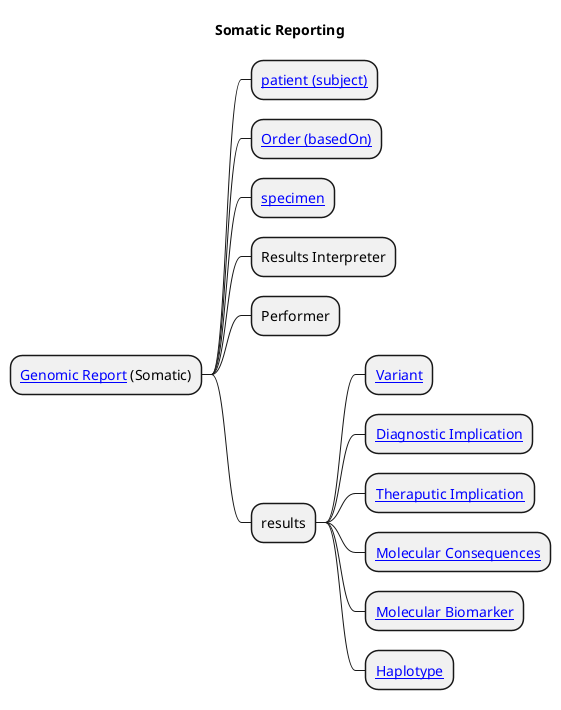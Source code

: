 @startmindmap

title "Somatic Reporting"

* [[https://hl7.org/fhir/uv/genomics-reporting/StructureDefinition-genomic-report.html Genomic Report]] (Somatic)
** [[StructureDefinition-Patient.html patient (subject)]]
** [[StructureDefinition-ServiceRequest.html Order (basedOn)]]
** [[StructureDefinition-Specimen.html specimen]]
** Results Interpreter
** Performer
** results
*** [[https://hl7.org/fhir/uv/genomics-reporting/StructureDefinition-variant.html Variant]]
*** [[https://hl7.org/fhir/uv/genomics-reporting/StructureDefinition-diagnostic-implication.html Diagnostic Implication]]
*** [[https://hl7.org/fhir/uv/genomics-reporting/StructureDefinition-therapeutic-implication.html Theraputic Implication]]
*** [[https://hl7.org/fhir/uv/genomics-reporting/StructureDefinition-molecular-consequence.html Molecular Consequences]]
*** [[https://hl7.org/fhir/uv/genomics-reporting/StructureDefinition-molecular-biomarker.html Molecular Biomarker]]
*** [[https://hl7.org/fhir/uv/genomics-reporting/StructureDefinition-haplotype.html Haplotype]]

@endmindmap
